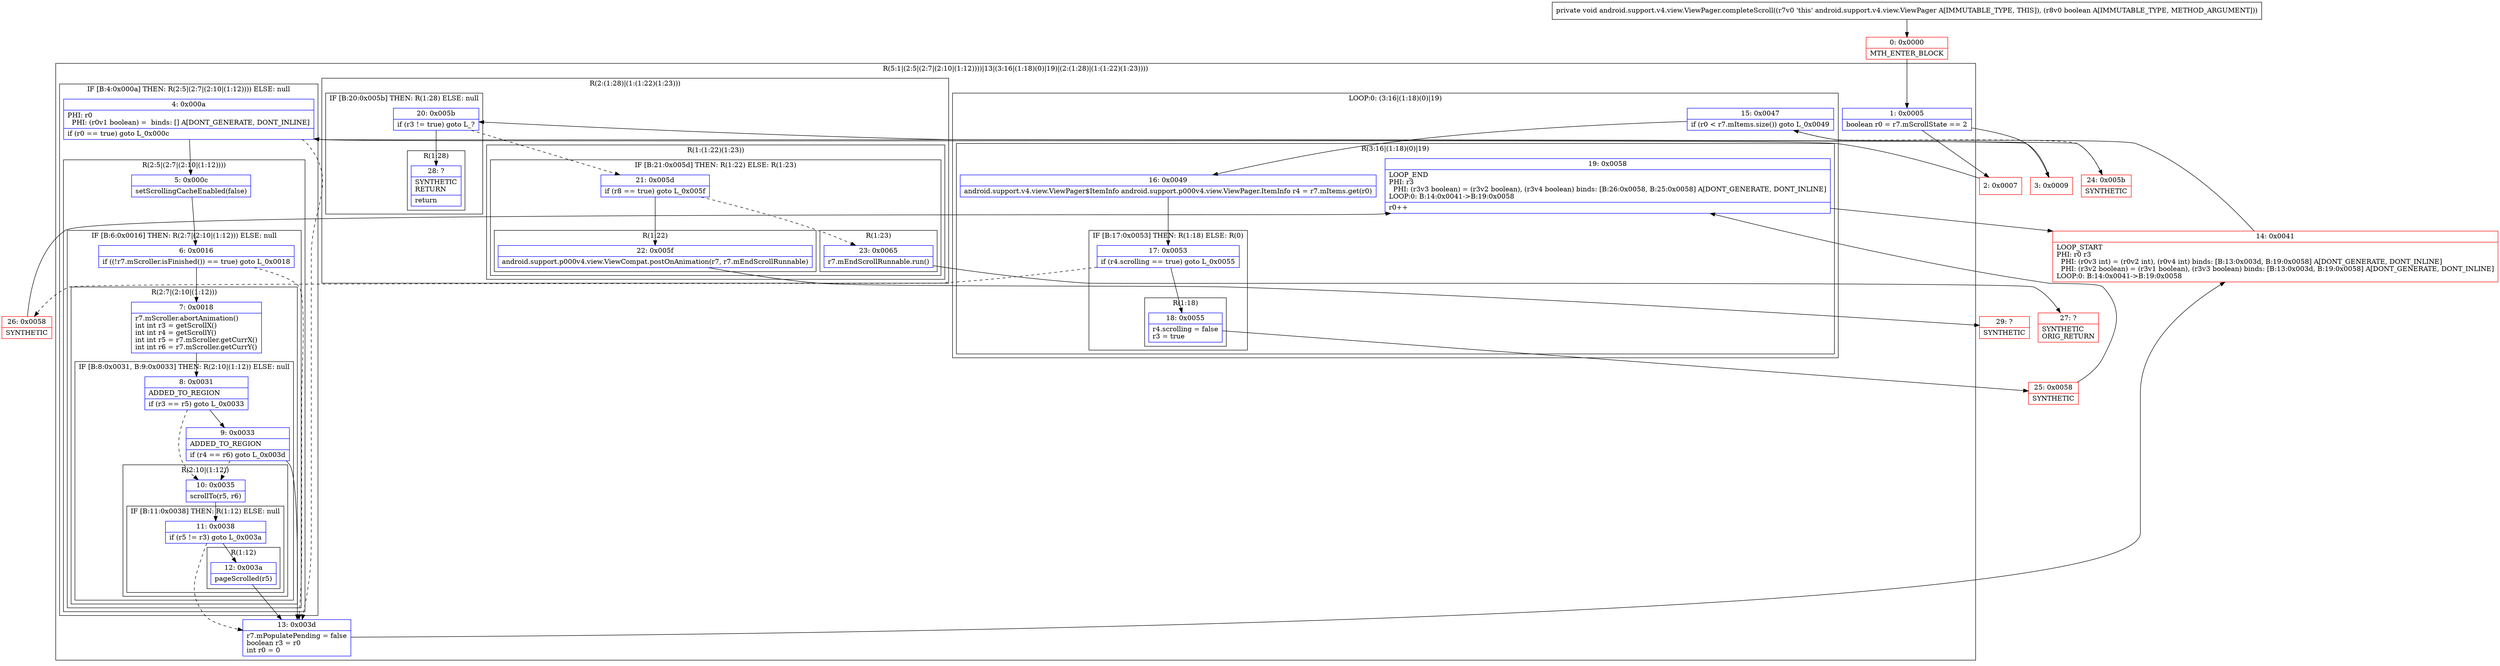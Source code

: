 digraph "CFG forandroid.support.v4.view.ViewPager.completeScroll(Z)V" {
subgraph cluster_Region_1635413611 {
label = "R(5:1|(2:5|(2:7|(2:10|(1:12))))|13|(3:16|(1:18)(0)|19)|(2:(1:28)|(1:(1:22)(1:23))))";
node [shape=record,color=blue];
Node_1 [shape=record,label="{1\:\ 0x0005|boolean r0 = r7.mScrollState == 2\l}"];
subgraph cluster_IfRegion_1995024552 {
label = "IF [B:4:0x000a] THEN: R(2:5|(2:7|(2:10|(1:12)))) ELSE: null";
node [shape=record,color=blue];
Node_4 [shape=record,label="{4\:\ 0x000a|PHI: r0 \l  PHI: (r0v1 boolean) =  binds: [] A[DONT_GENERATE, DONT_INLINE]\l|if (r0 == true) goto L_0x000c\l}"];
subgraph cluster_Region_415793714 {
label = "R(2:5|(2:7|(2:10|(1:12))))";
node [shape=record,color=blue];
Node_5 [shape=record,label="{5\:\ 0x000c|setScrollingCacheEnabled(false)\l}"];
subgraph cluster_IfRegion_1197116824 {
label = "IF [B:6:0x0016] THEN: R(2:7|(2:10|(1:12))) ELSE: null";
node [shape=record,color=blue];
Node_6 [shape=record,label="{6\:\ 0x0016|if ((!r7.mScroller.isFinished()) == true) goto L_0x0018\l}"];
subgraph cluster_Region_979020723 {
label = "R(2:7|(2:10|(1:12)))";
node [shape=record,color=blue];
Node_7 [shape=record,label="{7\:\ 0x0018|r7.mScroller.abortAnimation()\lint int r3 = getScrollX()\lint int r4 = getScrollY()\lint int r5 = r7.mScroller.getCurrX()\lint int r6 = r7.mScroller.getCurrY()\l}"];
subgraph cluster_IfRegion_1352329156 {
label = "IF [B:8:0x0031, B:9:0x0033] THEN: R(2:10|(1:12)) ELSE: null";
node [shape=record,color=blue];
Node_8 [shape=record,label="{8\:\ 0x0031|ADDED_TO_REGION\l|if (r3 == r5) goto L_0x0033\l}"];
Node_9 [shape=record,label="{9\:\ 0x0033|ADDED_TO_REGION\l|if (r4 == r6) goto L_0x003d\l}"];
subgraph cluster_Region_1180701904 {
label = "R(2:10|(1:12))";
node [shape=record,color=blue];
Node_10 [shape=record,label="{10\:\ 0x0035|scrollTo(r5, r6)\l}"];
subgraph cluster_IfRegion_992277594 {
label = "IF [B:11:0x0038] THEN: R(1:12) ELSE: null";
node [shape=record,color=blue];
Node_11 [shape=record,label="{11\:\ 0x0038|if (r5 != r3) goto L_0x003a\l}"];
subgraph cluster_Region_696793244 {
label = "R(1:12)";
node [shape=record,color=blue];
Node_12 [shape=record,label="{12\:\ 0x003a|pageScrolled(r5)\l}"];
}
}
}
}
}
}
}
}
Node_13 [shape=record,label="{13\:\ 0x003d|r7.mPopulatePending = false\lboolean r3 = r0\lint r0 = 0\l}"];
subgraph cluster_LoopRegion_1256458717 {
label = "LOOP:0: (3:16|(1:18)(0)|19)";
node [shape=record,color=blue];
Node_15 [shape=record,label="{15\:\ 0x0047|if (r0 \< r7.mItems.size()) goto L_0x0049\l}"];
subgraph cluster_Region_1903379649 {
label = "R(3:16|(1:18)(0)|19)";
node [shape=record,color=blue];
Node_16 [shape=record,label="{16\:\ 0x0049|android.support.v4.view.ViewPager$ItemInfo android.support.p000v4.view.ViewPager.ItemInfo r4 = r7.mItems.get(r0)\l}"];
subgraph cluster_IfRegion_994627104 {
label = "IF [B:17:0x0053] THEN: R(1:18) ELSE: R(0)";
node [shape=record,color=blue];
Node_17 [shape=record,label="{17\:\ 0x0053|if (r4.scrolling == true) goto L_0x0055\l}"];
subgraph cluster_Region_190326074 {
label = "R(1:18)";
node [shape=record,color=blue];
Node_18 [shape=record,label="{18\:\ 0x0055|r4.scrolling = false\lr3 = true\l}"];
}
subgraph cluster_Region_847009599 {
label = "R(0)";
node [shape=record,color=blue];
}
}
Node_19 [shape=record,label="{19\:\ 0x0058|LOOP_END\lPHI: r3 \l  PHI: (r3v3 boolean) = (r3v2 boolean), (r3v4 boolean) binds: [B:26:0x0058, B:25:0x0058] A[DONT_GENERATE, DONT_INLINE]\lLOOP:0: B:14:0x0041\-\>B:19:0x0058\l|r0++\l}"];
}
}
subgraph cluster_Region_1680033588 {
label = "R(2:(1:28)|(1:(1:22)(1:23)))";
node [shape=record,color=blue];
subgraph cluster_IfRegion_2019502475 {
label = "IF [B:20:0x005b] THEN: R(1:28) ELSE: null";
node [shape=record,color=blue];
Node_20 [shape=record,label="{20\:\ 0x005b|if (r3 != true) goto L_?\l}"];
subgraph cluster_Region_950435984 {
label = "R(1:28)";
node [shape=record,color=blue];
Node_28 [shape=record,label="{28\:\ ?|SYNTHETIC\lRETURN\l|return\l}"];
}
}
subgraph cluster_Region_721681489 {
label = "R(1:(1:22)(1:23))";
node [shape=record,color=blue];
subgraph cluster_IfRegion_2073461665 {
label = "IF [B:21:0x005d] THEN: R(1:22) ELSE: R(1:23)";
node [shape=record,color=blue];
Node_21 [shape=record,label="{21\:\ 0x005d|if (r8 == true) goto L_0x005f\l}"];
subgraph cluster_Region_99770624 {
label = "R(1:22)";
node [shape=record,color=blue];
Node_22 [shape=record,label="{22\:\ 0x005f|android.support.p000v4.view.ViewCompat.postOnAnimation(r7, r7.mEndScrollRunnable)\l}"];
}
subgraph cluster_Region_157078318 {
label = "R(1:23)";
node [shape=record,color=blue];
Node_23 [shape=record,label="{23\:\ 0x0065|r7.mEndScrollRunnable.run()\l}"];
}
}
}
}
}
Node_0 [shape=record,color=red,label="{0\:\ 0x0000|MTH_ENTER_BLOCK\l}"];
Node_2 [shape=record,color=red,label="{2\:\ 0x0007}"];
Node_3 [shape=record,color=red,label="{3\:\ 0x0009}"];
Node_14 [shape=record,color=red,label="{14\:\ 0x0041|LOOP_START\lPHI: r0 r3 \l  PHI: (r0v3 int) = (r0v2 int), (r0v4 int) binds: [B:13:0x003d, B:19:0x0058] A[DONT_GENERATE, DONT_INLINE]\l  PHI: (r3v2 boolean) = (r3v1 boolean), (r3v3 boolean) binds: [B:13:0x003d, B:19:0x0058] A[DONT_GENERATE, DONT_INLINE]\lLOOP:0: B:14:0x0041\-\>B:19:0x0058\l}"];
Node_24 [shape=record,color=red,label="{24\:\ 0x005b|SYNTHETIC\l}"];
Node_25 [shape=record,color=red,label="{25\:\ 0x0058|SYNTHETIC\l}"];
Node_26 [shape=record,color=red,label="{26\:\ 0x0058|SYNTHETIC\l}"];
Node_27 [shape=record,color=red,label="{27\:\ ?|SYNTHETIC\lORIG_RETURN\l}"];
Node_29 [shape=record,color=red,label="{29\:\ ?|SYNTHETIC\l}"];
MethodNode[shape=record,label="{private void android.support.v4.view.ViewPager.completeScroll((r7v0 'this' android.support.v4.view.ViewPager A[IMMUTABLE_TYPE, THIS]), (r8v0 boolean A[IMMUTABLE_TYPE, METHOD_ARGUMENT])) }"];
MethodNode -> Node_0;
Node_1 -> Node_2;
Node_1 -> Node_3;
Node_4 -> Node_5;
Node_4 -> Node_13[style=dashed];
Node_5 -> Node_6;
Node_6 -> Node_7;
Node_6 -> Node_13[style=dashed];
Node_7 -> Node_8;
Node_8 -> Node_9;
Node_8 -> Node_10[style=dashed];
Node_9 -> Node_10[style=dashed];
Node_9 -> Node_13;
Node_10 -> Node_11;
Node_11 -> Node_12;
Node_11 -> Node_13[style=dashed];
Node_12 -> Node_13;
Node_13 -> Node_14;
Node_15 -> Node_16;
Node_15 -> Node_24[style=dashed];
Node_16 -> Node_17;
Node_17 -> Node_18;
Node_17 -> Node_26[style=dashed];
Node_18 -> Node_25;
Node_19 -> Node_14;
Node_20 -> Node_21[style=dashed];
Node_20 -> Node_28;
Node_21 -> Node_22;
Node_21 -> Node_23[style=dashed];
Node_22 -> Node_29;
Node_23 -> Node_27;
Node_0 -> Node_1;
Node_2 -> Node_4;
Node_3 -> Node_4;
Node_14 -> Node_15;
Node_24 -> Node_20;
Node_25 -> Node_19;
Node_26 -> Node_19;
}

